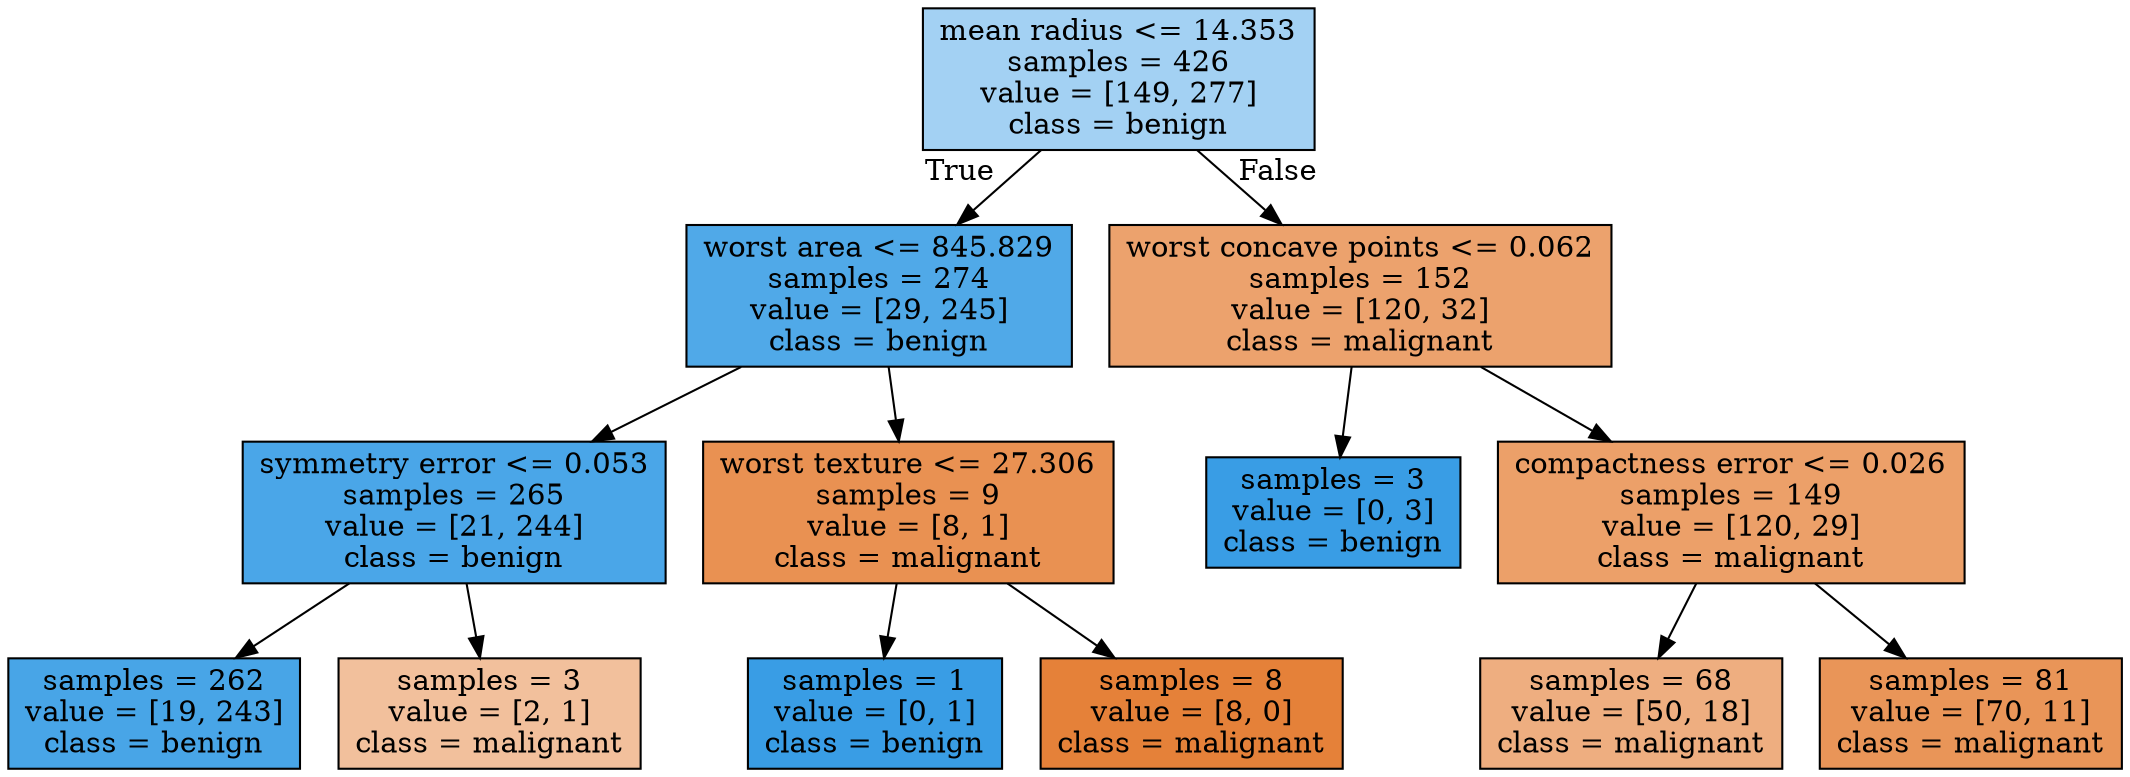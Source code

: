 digraph Tree {
node [shape=box, style="filled", color="black"] ;
0 [label="mean radius <= 14.353\nsamples = 426\nvalue = [149, 277]\nclass = benign", fillcolor="#399de576"] ;
1 [label="worst area <= 845.829\nsamples = 274\nvalue = [29, 245]\nclass = benign", fillcolor="#399de5e1"] ;
0 -> 1 [labeldistance=2.5, labelangle=45, headlabel="True"] ;
2 [label="symmetry error <= 0.053\nsamples = 265\nvalue = [21, 244]\nclass = benign", fillcolor="#399de5e9"] ;
1 -> 2 ;
3 [label="samples = 262\nvalue = [19, 243]\nclass = benign", fillcolor="#399de5eb"] ;
2 -> 3 ;
4 [label="samples = 3\nvalue = [2, 1]\nclass = malignant", fillcolor="#e581397f"] ;
2 -> 4 ;
5 [label="worst texture <= 27.306\nsamples = 9\nvalue = [8, 1]\nclass = malignant", fillcolor="#e58139df"] ;
1 -> 5 ;
6 [label="samples = 1\nvalue = [0, 1]\nclass = benign", fillcolor="#399de5ff"] ;
5 -> 6 ;
7 [label="samples = 8\nvalue = [8, 0]\nclass = malignant", fillcolor="#e58139ff"] ;
5 -> 7 ;
8 [label="worst concave points <= 0.062\nsamples = 152\nvalue = [120, 32]\nclass = malignant", fillcolor="#e58139bb"] ;
0 -> 8 [labeldistance=2.5, labelangle=-45, headlabel="False"] ;
9 [label="samples = 3\nvalue = [0, 3]\nclass = benign", fillcolor="#399de5ff"] ;
8 -> 9 ;
10 [label="compactness error <= 0.026\nsamples = 149\nvalue = [120, 29]\nclass = malignant", fillcolor="#e58139c1"] ;
8 -> 10 ;
11 [label="samples = 68\nvalue = [50, 18]\nclass = malignant", fillcolor="#e58139a3"] ;
10 -> 11 ;
12 [label="samples = 81\nvalue = [70, 11]\nclass = malignant", fillcolor="#e58139d7"] ;
10 -> 12 ;
}